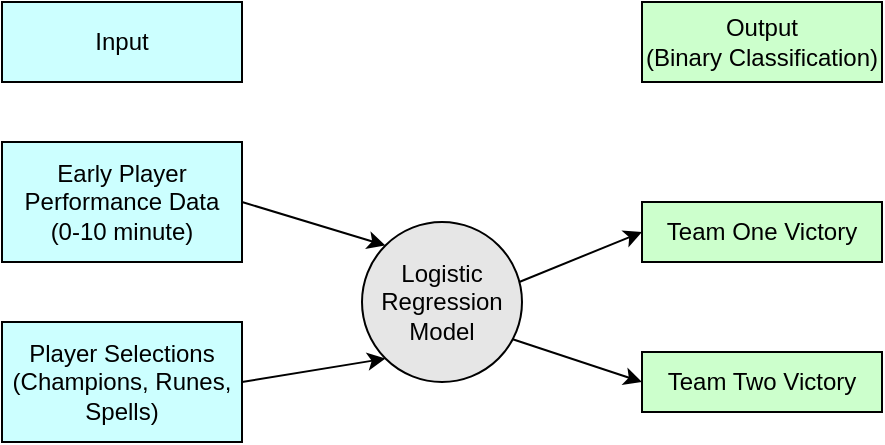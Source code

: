 <mxfile version="20.7.4" type="device"><diagram id="RgBRqLEco89zrSQ7pmtZ" name="Page-1"><mxGraphModel dx="1034" dy="605" grid="1" gridSize="10" guides="1" tooltips="1" connect="1" arrows="1" fold="1" page="1" pageScale="1" pageWidth="850" pageHeight="1100" math="0" shadow="0"><root><mxCell id="0"/><mxCell id="1" parent="0"/><mxCell id="R5T6lK9A-8C5aPGohO1w-5" style="rounded=0;orthogonalLoop=1;jettySize=auto;html=1;exitX=1;exitY=0.5;exitDx=0;exitDy=0;entryX=0;entryY=0;entryDx=0;entryDy=0;" edge="1" parent="1" source="R5T6lK9A-8C5aPGohO1w-1" target="R5T6lK9A-8C5aPGohO1w-3"><mxGeometry relative="1" as="geometry"/></mxCell><mxCell id="R5T6lK9A-8C5aPGohO1w-1" value="Early Player Performance Data&lt;br&gt;(0-10 minute)" style="rounded=0;whiteSpace=wrap;html=1;fillColor=#CCFFFF;" vertex="1" parent="1"><mxGeometry x="80" y="100" width="120" height="60" as="geometry"/></mxCell><mxCell id="R5T6lK9A-8C5aPGohO1w-4" style="rounded=0;orthogonalLoop=1;jettySize=auto;html=1;exitX=1;exitY=0.5;exitDx=0;exitDy=0;entryX=0;entryY=1;entryDx=0;entryDy=0;" edge="1" parent="1" source="R5T6lK9A-8C5aPGohO1w-2" target="R5T6lK9A-8C5aPGohO1w-3"><mxGeometry relative="1" as="geometry"/></mxCell><mxCell id="R5T6lK9A-8C5aPGohO1w-2" value="Player Selections&lt;br&gt;(Champions, Runes, Spells)" style="rounded=0;whiteSpace=wrap;html=1;fillColor=#CCFFFF;" vertex="1" parent="1"><mxGeometry x="80" y="190" width="120" height="60" as="geometry"/></mxCell><mxCell id="R5T6lK9A-8C5aPGohO1w-3" value="Logistic Regression Model" style="ellipse;whiteSpace=wrap;html=1;aspect=fixed;fillColor=#E6E6E6;" vertex="1" parent="1"><mxGeometry x="260" y="140" width="80" height="80" as="geometry"/></mxCell><mxCell id="R5T6lK9A-8C5aPGohO1w-6" value="Team One Victory" style="rounded=0;whiteSpace=wrap;html=1;fillColor=#CCFFCC;" vertex="1" parent="1"><mxGeometry x="400" y="130" width="120" height="30" as="geometry"/></mxCell><mxCell id="R5T6lK9A-8C5aPGohO1w-7" value="Team Two Victory" style="rounded=0;whiteSpace=wrap;html=1;fillColor=#CCFFCC;" vertex="1" parent="1"><mxGeometry x="400" y="205" width="120" height="30" as="geometry"/></mxCell><mxCell id="R5T6lK9A-8C5aPGohO1w-9" value="" style="endArrow=classic;html=1;rounded=0;exitX=0.983;exitY=0.375;exitDx=0;exitDy=0;entryX=0;entryY=0.5;entryDx=0;entryDy=0;exitPerimeter=0;" edge="1" parent="1" source="R5T6lK9A-8C5aPGohO1w-3" target="R5T6lK9A-8C5aPGohO1w-6"><mxGeometry width="50" height="50" relative="1" as="geometry"><mxPoint x="400" y="250" as="sourcePoint"/><mxPoint x="450" y="200" as="targetPoint"/></mxGeometry></mxCell><mxCell id="R5T6lK9A-8C5aPGohO1w-10" value="" style="endArrow=classic;html=1;rounded=0;exitX=0.942;exitY=0.733;exitDx=0;exitDy=0;entryX=0;entryY=0.5;entryDx=0;entryDy=0;exitPerimeter=0;" edge="1" parent="1" source="R5T6lK9A-8C5aPGohO1w-3" target="R5T6lK9A-8C5aPGohO1w-7"><mxGeometry width="50" height="50" relative="1" as="geometry"><mxPoint x="370" y="190" as="sourcePoint"/><mxPoint x="410" y="155" as="targetPoint"/></mxGeometry></mxCell><mxCell id="R5T6lK9A-8C5aPGohO1w-11" value="Input" style="rounded=0;whiteSpace=wrap;html=1;fillColor=#CCFFFF;" vertex="1" parent="1"><mxGeometry x="80" y="30" width="120" height="40" as="geometry"/></mxCell><mxCell id="R5T6lK9A-8C5aPGohO1w-12" value="Output &lt;br&gt;(Binary Classification)" style="rounded=0;whiteSpace=wrap;html=1;fillColor=#CCFFCC;" vertex="1" parent="1"><mxGeometry x="400" y="30" width="120" height="40" as="geometry"/></mxCell></root></mxGraphModel></diagram></mxfile>